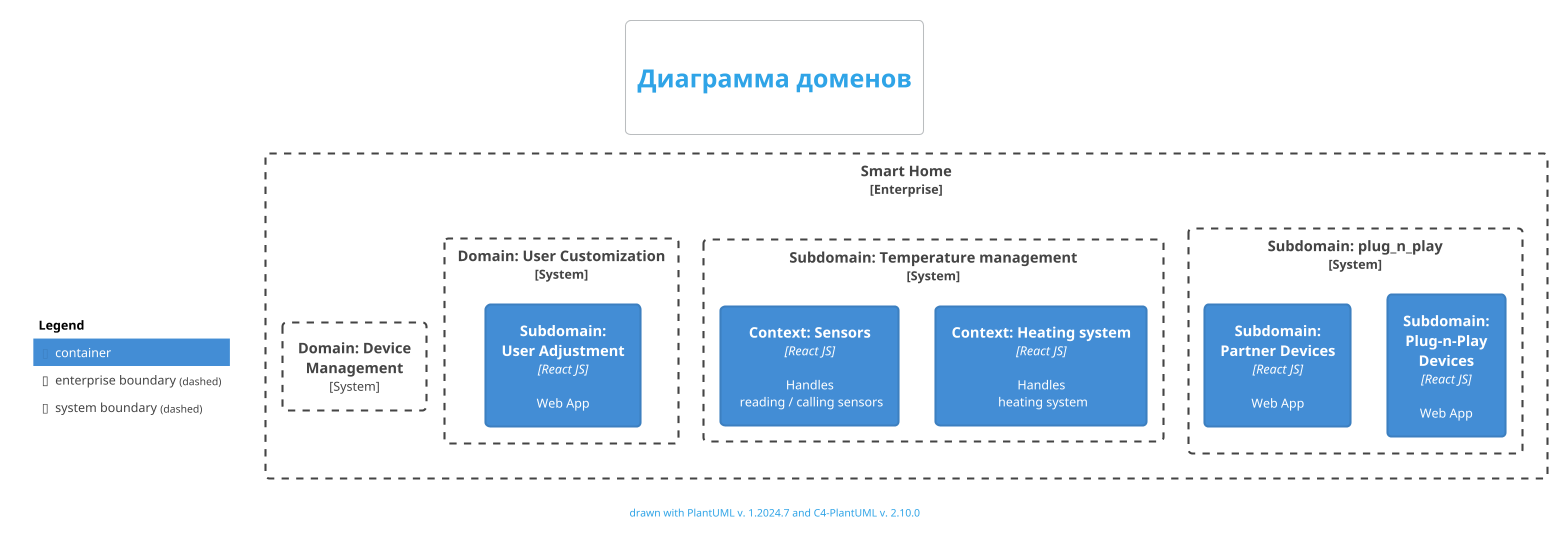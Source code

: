 
@startuml C4_SubDomains
!theme cerulean-outline
!include <c4/C4_Container.puml>
!include <c4/C4_Component.puml>

title \n= Диаграмма доменов\n

AddElementTag("storage", $shape=RoundedBoxShape(), $bgColor="lightSkyBlue", $fontColor="black")
AddElementTag("repo", $shape=RoundedBoxShape(), $bgColor="transparent", $borderThickness=2, $fontColor="black")

AddRelTag("db", $textColor=$ARROW_FONT_COLOR, $lineColor=$ARROW_COLOR, $lineStyle=DashedLine())
AddRelTag("async", $textColor=$ARROW_FONT_COLOR, $lineColor=$ARROW_COLOR, $lineStyle=DashedLine())
AddRelTag("sync", $textColor=$ARROW_FONT_COLOR, $lineColor=$ARROW_COLOR, $lineStyle=DottedLinтоe())
AddRelTag("sync/async", $textColor=$ARROW_FONT_COLOR, $lineColor=$ARROW_COLOR, $lineStyle=DottedLinтоe())

Enterprise_Boundary(smart_home_co, "Smart Home") {

    System_Boundary(plug_n_play_subdomain, "Subdomain: plug_n_play") {
        Container(plug_n_play, "Subdomain:\n Plug-n-Play\n Devices", "React JS", "Web App", $tags="domain")
        Container(device_integration, "Subdomain:\n Partner Devices", "React JS", "Web App", $tags="domain")
    }

    System_Boundary(device_domain, "Domain: Device Management") {
            Container(plug_n_play, "Subdomain:\n Plug-n-Play\n Devices", "React JS", "Web App", $tags="domain")
            Container(device_integration, "Subdomain:\n Partner Devices", "React JS", "Web App", $tags="domain")
    }

    System_Boundary(temperature_subdomain, "Subdomain: Temperature management") {
        Container(heating_sys, "Context: Heating system", "React JS", "Handles\n heating system", $tags="domain")
        Container(sensor_sys, "Context: Sensors", "React JS", "Handles\n reading / calling sensors", $tags="domain")
    }

    System_Boundary(customize_domain, "Domain: User Customization") {
        Container(user_adjustment, "Subdomain:\n User Adjustment", "React JS", "Web App", $tags="domain")
    }

}

SHOW_FLOATING_LEGEND()

footer drawn with PlantUML v. %version() and C4-PlantUML v. C4Version()
@enduml
